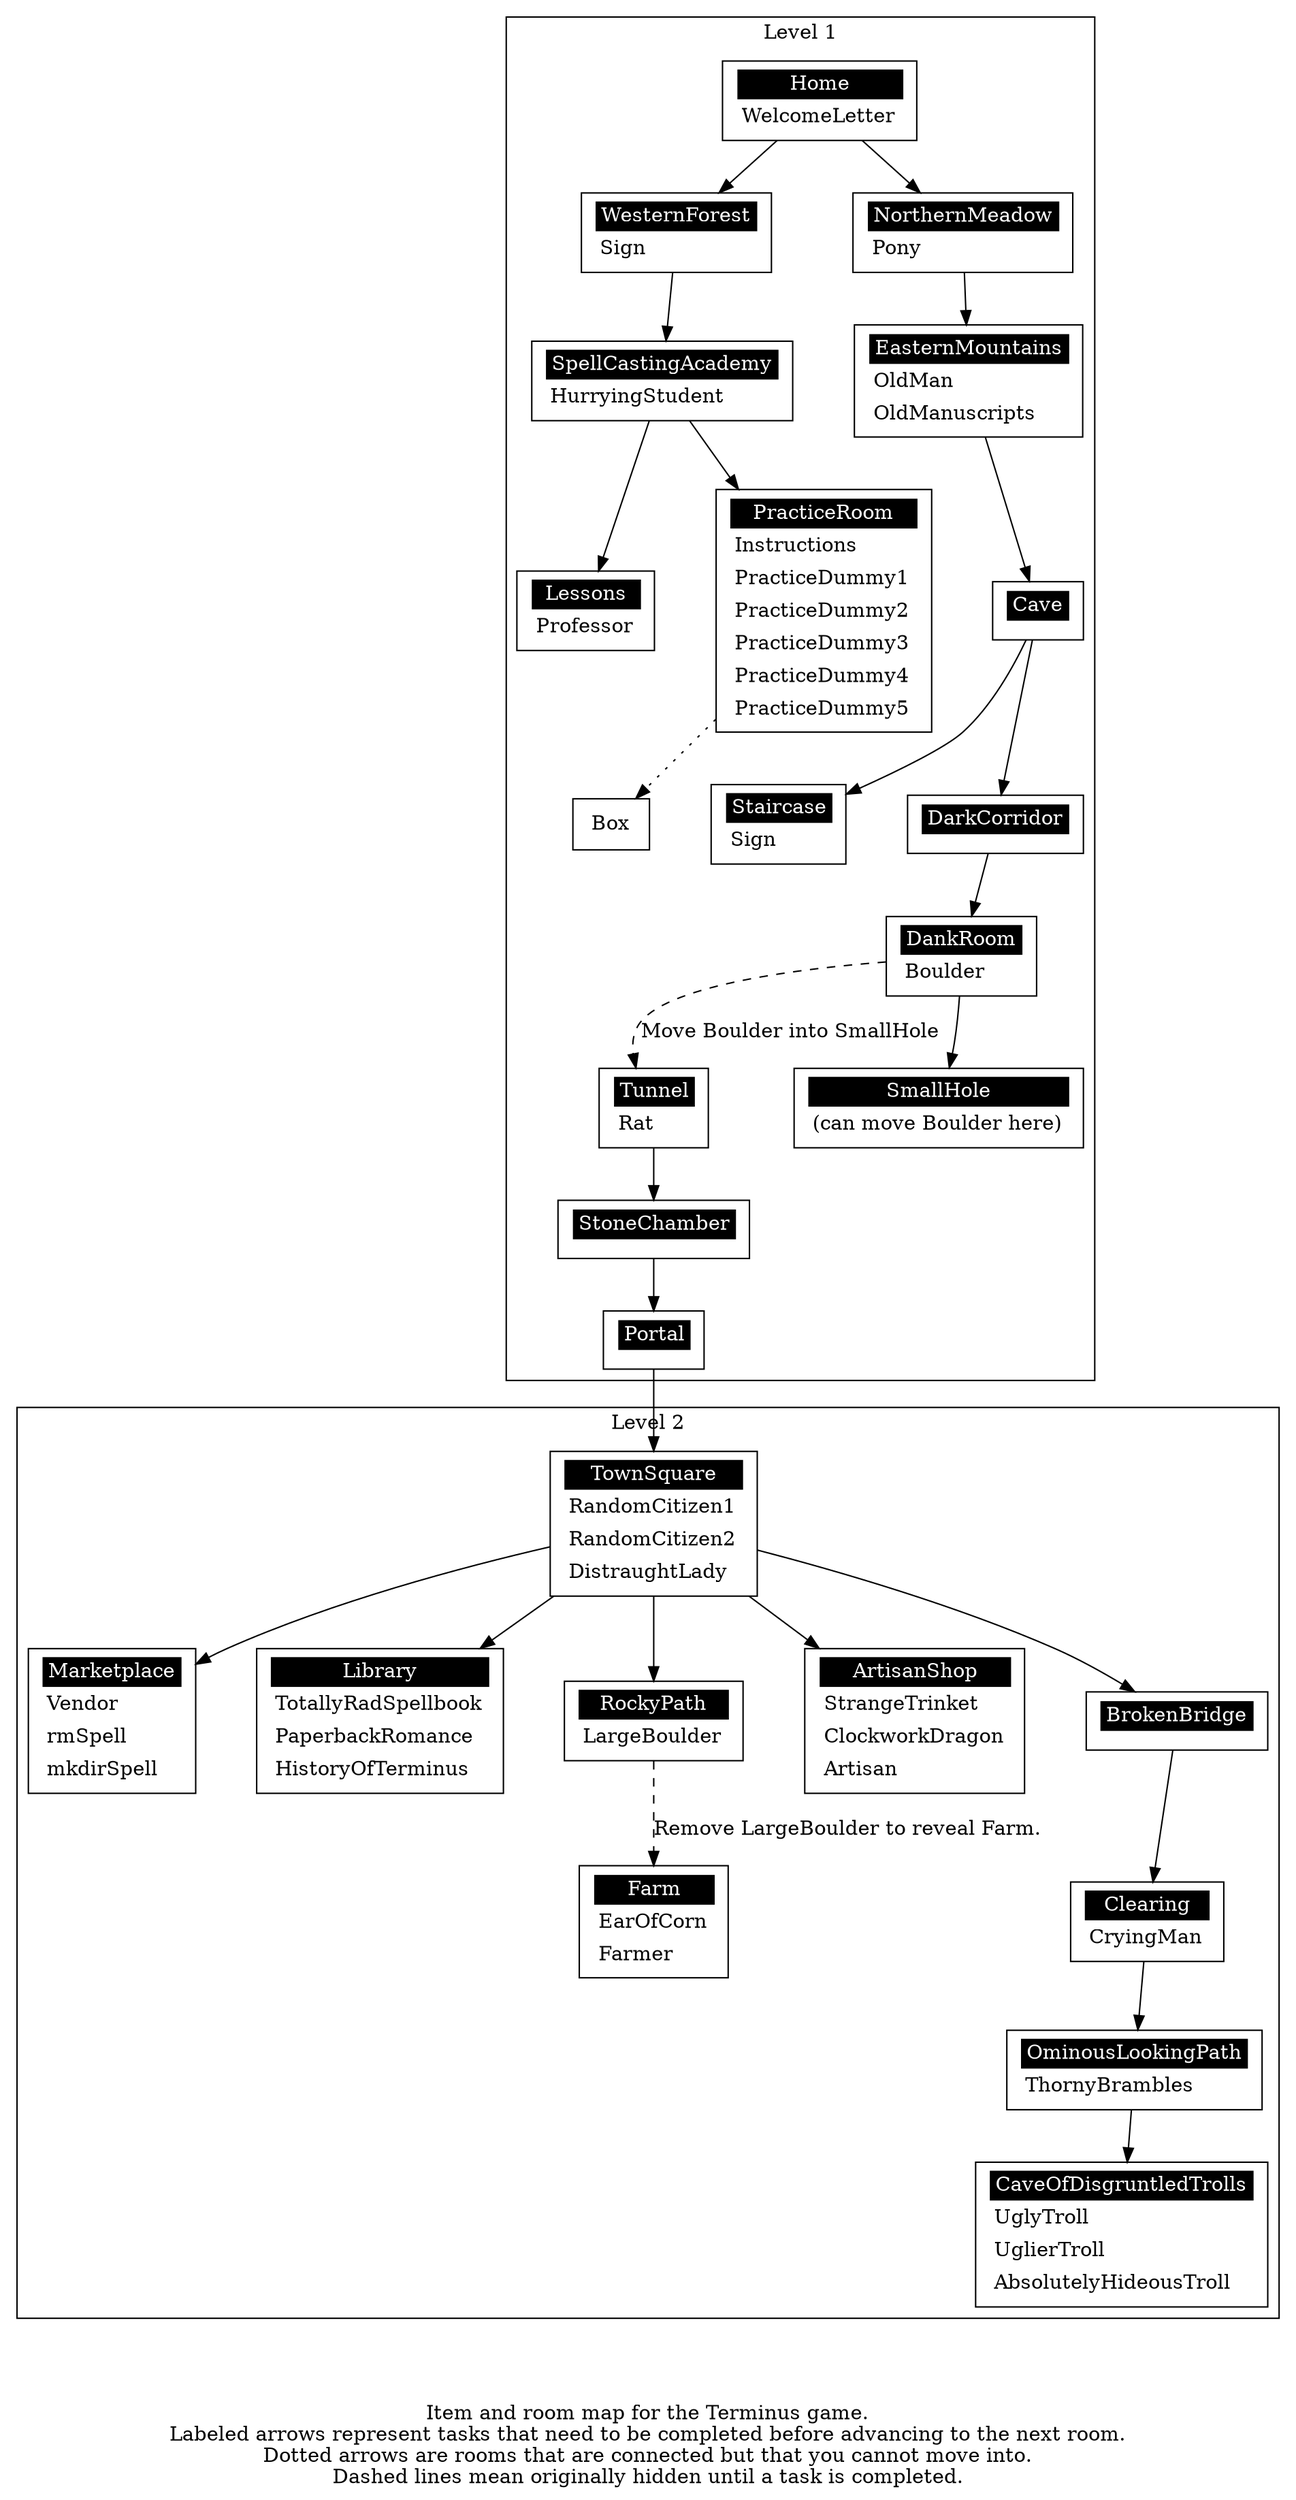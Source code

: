 digraph level_map{
	//outputorder=nodesfirst;
	//compound=true;	
	//splines="true";
	//K=0.6;
	overlap=scalexy;
	nodesep=0.6;
	//sep="+100, 25";
	
	node[shape=box];

	"Home" [label = 
	<<table border="0" cellborder="0" cellpadding="3" bgcolor="white"><tr>
	<td bgcolor="black" align="center" colspan="2"><font color="white">Home</font></td></tr><tr>
	<td align="left" port="r0">WelcomeLetter</td></tr>
	</table>>];

	"WesternForest" [label = 
	<<table border="0" cellborder="0" cellpadding="3" bgcolor="white"><tr>
	<td bgcolor="black" align="center" colspan="2"><font color="white">WesternForest</font></td></tr><tr>
	<td align="left" port="r0">Sign</td></tr>
	</table>>];

	"NorthernMeadow" [label = 
	<<table border="0" cellborder="0" cellpadding="3" bgcolor="white"><tr>
	<td bgcolor="black" align="center" colspan="2"><font color="white">NorthernMeadow</font></td></tr><tr>
	<td align="left" port="r0">Pony</td></tr>
	</table>>];

	"SpellCastingAcademy" [label = 
	<<table border="0" cellborder="0" cellpadding="3" bgcolor="white"><tr>
	<td bgcolor="black" align="center" colspan="2"><font color="white">SpellCastingAcademy</font></td></tr><tr>
	<td align="left" port="r0">HurryingStudent</td></tr>
	</table>>];

	"Lessons" [label = 
	<<table border="0" cellborder="0" cellpadding="3" bgcolor="white"><tr>
	<td bgcolor="black" align="center" colspan="2"><font color="white">Lessons</font></td></tr><tr>
	<td align="left" port="r0">Professor</td></tr>
	</table>>];

	"PracticeRoom" [label = 
	<<table border="0" cellborder="0" cellpadding="3" bgcolor="white"><tr>
	<td bgcolor="black" align="center" colspan="2"><font color="white">PracticeRoom</font></td></tr>
	<tr><td align="left" port="r0">Instructions</td></tr>
	<tr><td align="left" port="r1">PracticeDummy1</td></tr>
	<tr><td align="left" port="r2">PracticeDummy2</td></tr>
	<tr><td align="left" port="r3">PracticeDummy3</td></tr>
	<tr><td align="left" port="r4">PracticeDummy4</td></tr>
	<tr><td align="left" port="r5">PracticeDummy5</td></tr>
	</table>>];

	"EasternMountains" [label = 
	<<table border="0" cellborder="0" cellpadding="3" bgcolor="white"><tr>
	<td bgcolor="black" align="center" colspan="2"><font color="white">EasternMountains</font></td></tr><tr><td align="left" port="r0">OldMan</td></tr>
	<tr><td align="left" port="r1">OldManuscripts</td></tr>
	</table>>];

	"Cave" [label = 
	<<table border="0" cellborder="0" cellpadding="3" bgcolor="white"><tr>
	<td bgcolor="black" align="center" colspan="2"><font color="white">Cave</font></td></tr>
	<tr><td align="left" port="r0"></td></tr>
	</table>>];

	"Staircase" [label = 
	<<table border="0" cellborder="0" cellpadding="3" bgcolor="white"><tr>
	<td bgcolor="black" align="center" colspan="2"><font color="white">Staircase</font></td></tr>
	<tr><td align="left" port="r0">Sign</td></tr>
	</table>>];

	"DarkCorridor" [label = 
	<<table border="0" cellborder="0" cellpadding="3" bgcolor="white"><tr>
	<td bgcolor="black" align="center" colspan="2"><font color="white">DarkCorridor</font></td></tr>
	<tr><td align="left" port="r0"></td></tr>
	</table>>];

	"DankRoom" [label = 
	<<table border="0" cellborder="0" cellpadding="3" bgcolor="white"><tr>
	<td bgcolor="black" align="center" colspan="2"><font color="white">DankRoom</font></td></tr>
	<tr><td align="left" port="r0">Boulder</td></tr>
	</table>>];

	"Tunnel" [label = 
	<<table border="0" cellborder="0" cellpadding="3" bgcolor="white"><tr>
	<td bgcolor="black" align="center" colspan="2"><font color="white">Tunnel</font></td></tr>
	<tr><td align="left" port="r0">Rat</td></tr>
	</table>>];

	"SmallHole" [label = 
	<<table border="0" cellborder="0" cellpadding="3" bgcolor="white"><tr>
	<td bgcolor="black" align="center" colspan="2"><font color="white">SmallHole</font></td></tr>
	<tr><td align="left" port="r0">(can move Boulder here)</td></tr>
	</table>>];

	"StoneChamber" [label = 
	<<table border="0" cellborder="0" cellpadding="3" bgcolor="white"><tr>
	<td bgcolor="black" align="center" colspan="2"><font color="white">StoneChamber</font></td></tr>
	<tr><td align="left" port="r0"></td></tr>
	</table>>];

	"Portal" [label = 
	<<table border="0" cellborder="0" cellpadding="3" bgcolor="white"><tr>
	<td bgcolor="black" align="center" colspan="2"><font color="white">Portal</font></td></tr>
	<tr><td align="left" port="r0"></td></tr>
	</table>>];

	"TownSquare" [label = 
	<<table border="0" cellborder="0" cellpadding="3" bgcolor="white"><tr>
	<td bgcolor="black" align="center" colspan="2"><font color="white">TownSquare</font></td></tr>
	<tr><td align="left" port="r0">RandomCitizen1</td></tr>
	<tr><td align="left" port="r1">RandomCitizen2</td></tr>
	<tr><td align="left" port="r2">DistraughtLady</td></tr>
	</table>>];

	"Marketplace" [label = 
	<<table border="0" cellborder="0" cellpadding="3" bgcolor="white"><tr>
	<td bgcolor="black" align="center" colspan="2"><font color="white">Marketplace</font></td></tr>
	<tr><td align="left" port="r0">Vendor</td></tr>
	<tr><td align="left" port="r1">rmSpell</td></tr>
	<tr><td align="left" port="r2">mkdirSpell</td></tr>
	</table>>];

	"Library" [label = 
	<<table border="0" cellborder="0" cellpadding="3" bgcolor="white"><tr>
	<td bgcolor="black" align="center" colspan="2"><font color="white">Library</font></td></tr>
	<tr><td align="left" port="r0">TotallyRadSpellbook</td></tr>
	<tr><td align="left" port="r1">PaperbackRomance</td></tr>
	<tr><td align="left" port="r2">HistoryOfTerminus</td></tr>
	</table>>];

	"RockyPath" [label = 
	<<table border="0" cellborder="0" cellpadding="3" bgcolor="white"><tr>
	<td bgcolor="black" align="center" colspan="2"><font color="white">RockyPath</font></td></tr>
	<tr><td align="left" port="r0">LargeBoulder</td></tr>
	</table>>];

	"ArtisanShop" [label = 
	<<table border="0" cellborder="0" cellpadding="3" bgcolor="white"><tr>
	<td bgcolor="black" align="center" colspan="2"><font color="white">ArtisanShop</font></td></tr>
	<tr><td align="left" port="r0">StrangeTrinket</td></tr>
	<tr><td align="left" port="r1">ClockworkDragon</td></tr>
	<tr><td align="left" port="r2">Artisan</td></tr>
	</table>>];

	"BrokenBridge" [label = 
	<<table border="0" cellborder="0" cellpadding="3" bgcolor="white"><tr>
	<td bgcolor="black" align="center" colspan="2"><font color="white">BrokenBridge</font></td></tr>
	<tr><td align="left" port="r0"></td></tr>
	</table>>];

	"Farm" [label = 
	<<table border="0" cellborder="0" cellpadding="3" bgcolor="white"><tr>
	<td bgcolor="black" align="center" colspan="2"><font color="white">Farm</font></td></tr>
	<tr><td align="left" port="r0">EarOfCorn</td></tr>
	<tr><td align="left" port="r1">Farmer</td></tr>
	</table>>];

	"Clearing" [label = 
	<<table border="0" cellborder="0" cellpadding="3" bgcolor="white"><tr>
	<td bgcolor="black" align="center" colspan="2"><font color="white">Clearing</font></td></tr>
	<tr><td align="left" port="r0">CryingMan</td></tr>
	</table>>];

	"OminousLookingPath" [label = 
	<<table border="0" cellborder="0" cellpadding="3" bgcolor="white"><tr>
	<td bgcolor="black" align="center" colspan="2"><font color="white">OminousLookingPath</font></td></tr>
	<tr><td align="left" port="r0">ThornyBrambles</td></tr>
	</table>>];

	"CaveOfDisgruntledTrolls" [label = 
	<<table border="0" cellborder="0" cellpadding="3" bgcolor="white"><tr>
	<td bgcolor="black" align="center" colspan="2"><font color="white">CaveOfDisgruntledTrolls</font></td></tr>
	<tr><td align="left" port="r0">UglyTroll</td></tr>
	<tr><td align="left" port="r0">UglierTroll</td></tr>
	<tr><td align="left" port="r0">AbsolutelyHideousTroll</td></tr>
	</table>>];

	subgraph cluster_level1{
		"Home" -> "WesternForest";
		"Home" -> "NorthernMeadow";
		"WesternForest" -> "SpellCastingAcademy";
		"SpellCastingAcademy" -> "PracticeRoom";
		"SpellCastingAcademy" -> "Lessons";
		"PracticeRoom" -> "Box" [style="dotted"];
		"NorthernMeadow" -> "EasternMountains";
		"EasternMountains" -> "Cave";
		"Cave" -> "DarkCorridor";
		"Cave" -> "Staircase";
		"DarkCorridor" -> "DankRoom";
		"DankRoom" -> "SmallHole";
		"DankRoom" -> "Tunnel" [style="dashed", label="Move Boulder into SmallHole"];
		"Tunnel" -> "StoneChamber";
		"StoneChamber" -> "Portal";
		label = "Level 1";
	}

	subgraph cluster_level2{
		label = "Level 2";
		"Portal" -> "TownSquare";
		"TownSquare" -> "Marketplace";
		"TownSquare" -> "Library";
		"TownSquare" -> "RockyPath";
		"TownSquare" -> "ArtisanShop";
		"TownSquare" -> "BrokenBridge";
		"RockyPath" -> "Farm" [style="dashed", label="Remove LargeBoulder to reveal Farm."];
		"BrokenBridge" -> "Clearing";
		"Clearing" -> "OminousLookingPath";
		"OminousLookingPath" -> "CaveOfDisgruntledTrolls";
	}

	label = "\n\n\nItem and room map for the Terminus game.\nLabeled arrows represent tasks that need to be completed before advancing to the next room.\nDotted arrows are rooms that are connected but that you cannot move into.\nDashed lines mean originally hidden until a task is completed.";
}
